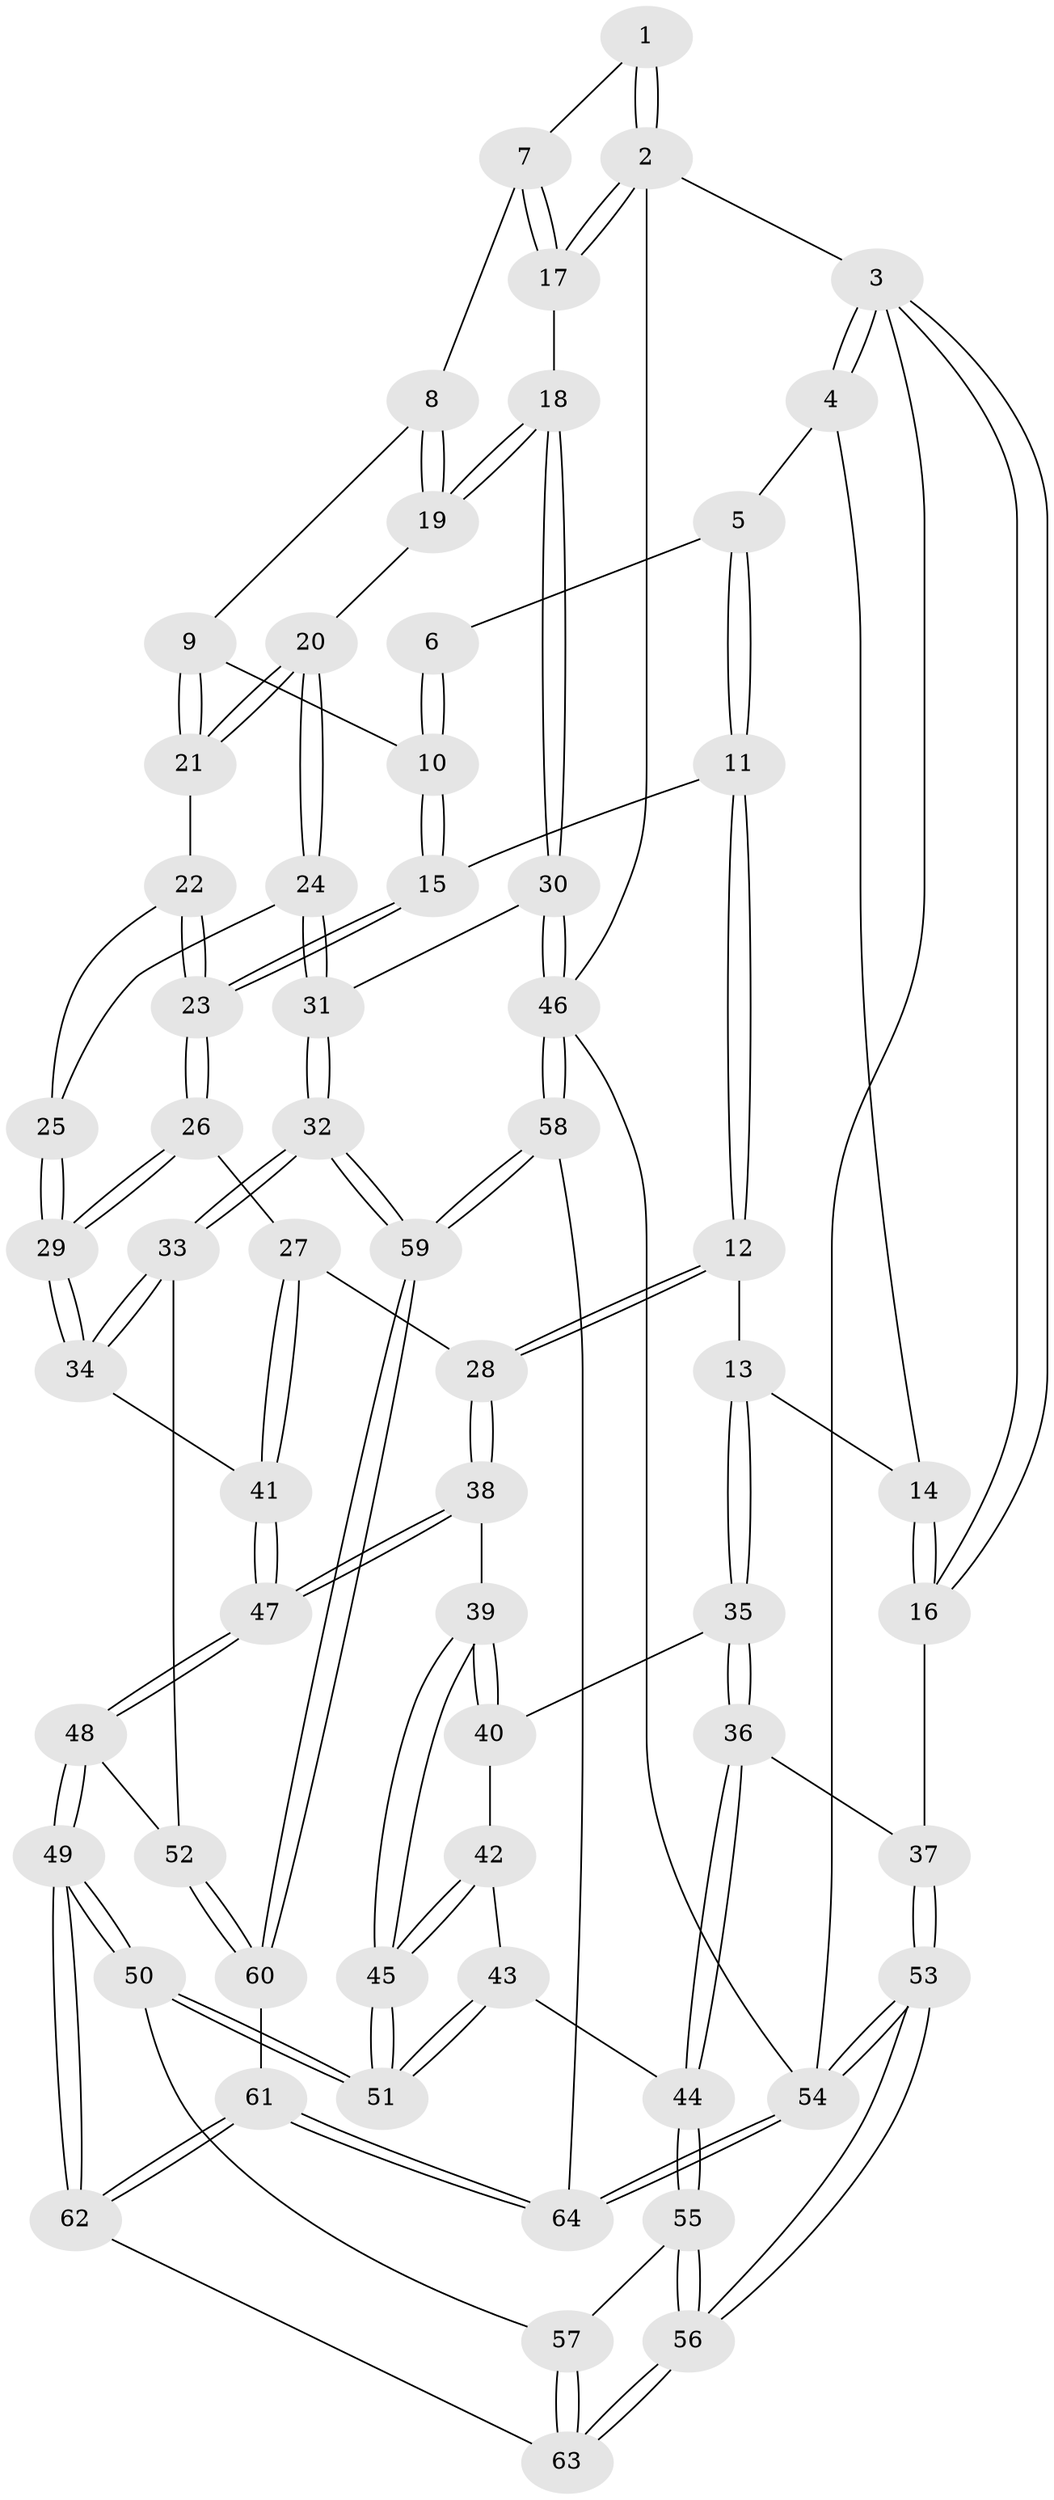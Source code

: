 // Generated by graph-tools (version 1.1) at 2025/27/03/09/25 03:27:05]
// undirected, 64 vertices, 157 edges
graph export_dot {
graph [start="1"]
  node [color=gray90,style=filled];
  1 [pos="+0.8122190853721726+0"];
  2 [pos="+1+0"];
  3 [pos="+0+0"];
  4 [pos="+0.2800038426344862+0"];
  5 [pos="+0.385800005602039+0"];
  6 [pos="+0.5691962793937749+0"];
  7 [pos="+0.8302706530684159+0.11180293780390593"];
  8 [pos="+0.8301896818004998+0.11251078733758153"];
  9 [pos="+0.790545779796915+0.163830253300032"];
  10 [pos="+0.6463129685460953+0.21117074649843734"];
  11 [pos="+0.4259698168943318+0.22824502714441858"];
  12 [pos="+0.3056121477119754+0.331508161032225"];
  13 [pos="+0.26688092925041246+0.34440180012645916"];
  14 [pos="+0.13715301701077812+0.1335634155789336"];
  15 [pos="+0.5545009274308623+0.281281061822996"];
  16 [pos="+0+0.2591641303204307"];
  17 [pos="+1+0.1148428207927558"];
  18 [pos="+1+0.3023956383251168"];
  19 [pos="+1+0.2807605700859093"];
  20 [pos="+0.8896902249287759+0.3687578507017341"];
  21 [pos="+0.7971029969979543+0.2343746955839103"];
  22 [pos="+0.7701282954783534+0.2943767057492477"];
  23 [pos="+0.6078562580307663+0.38691988435455427"];
  24 [pos="+0.867050786950862+0.4144324816630532"];
  25 [pos="+0.7858455391746381+0.3917401760933449"];
  26 [pos="+0.6089761244870121+0.39079578342223875"];
  27 [pos="+0.5303286064261412+0.4587693998872292"];
  28 [pos="+0.4431485431441448+0.5050733871427334"];
  29 [pos="+0.638944670276729+0.4204576438887144"];
  30 [pos="+1+0.4765117748172591"];
  31 [pos="+0.8766291411901336+0.45905146083922677"];
  32 [pos="+0.816736852440317+0.6536968302521404"];
  33 [pos="+0.6973597152036816+0.5577678887143139"];
  34 [pos="+0.6805594296843539+0.5385327407642634"];
  35 [pos="+0.25035708013955615+0.35934564790841056"];
  36 [pos="+0.032849469879499285+0.4069900600473707"];
  37 [pos="+0+0.35516650233675207"];
  38 [pos="+0.4422489117317258+0.5103036530253588"];
  39 [pos="+0.3370387164925148+0.5797951425067916"];
  40 [pos="+0.257603362781948+0.4277282445098941"];
  41 [pos="+0.5488572872112009+0.5805419138046811"];
  42 [pos="+0.22987802764822016+0.513493516443899"];
  43 [pos="+0.18112391859166613+0.6138273925060113"];
  44 [pos="+0.12961502202484781+0.618709334064305"];
  45 [pos="+0.3196270891261986+0.6477889500571755"];
  46 [pos="+1+1"];
  47 [pos="+0.49681859062743+0.6197505638965034"];
  48 [pos="+0.4905723779611551+0.6626983839133854"];
  49 [pos="+0.33536928076189226+0.7004942257861898"];
  50 [pos="+0.32507897189461715+0.689211189973966"];
  51 [pos="+0.315482461984942+0.6703024159283347"];
  52 [pos="+0.5235842951416311+0.6925156063042568"];
  53 [pos="+0+1"];
  54 [pos="+0+1"];
  55 [pos="+0.07051942447998526+0.7099736689959282"];
  56 [pos="+0+0.8725420755544528"];
  57 [pos="+0.22942172338212138+0.7257892626910527"];
  58 [pos="+0.9704855988985808+1"];
  59 [pos="+0.9632737669310952+1"];
  60 [pos="+0.5764155230292303+0.7680170808040375"];
  61 [pos="+0.34315456054448285+0.8419452878566098"];
  62 [pos="+0.33812199294694795+0.8332795479038055"];
  63 [pos="+0.13857778448695565+0.8327585838759574"];
  64 [pos="+0.3925768949551129+1"];
  1 -- 2;
  1 -- 2;
  1 -- 7;
  2 -- 3;
  2 -- 17;
  2 -- 17;
  2 -- 46;
  3 -- 4;
  3 -- 4;
  3 -- 16;
  3 -- 16;
  3 -- 54;
  4 -- 5;
  4 -- 14;
  5 -- 6;
  5 -- 11;
  5 -- 11;
  6 -- 10;
  6 -- 10;
  7 -- 8;
  7 -- 17;
  7 -- 17;
  8 -- 9;
  8 -- 19;
  8 -- 19;
  9 -- 10;
  9 -- 21;
  9 -- 21;
  10 -- 15;
  10 -- 15;
  11 -- 12;
  11 -- 12;
  11 -- 15;
  12 -- 13;
  12 -- 28;
  12 -- 28;
  13 -- 14;
  13 -- 35;
  13 -- 35;
  14 -- 16;
  14 -- 16;
  15 -- 23;
  15 -- 23;
  16 -- 37;
  17 -- 18;
  18 -- 19;
  18 -- 19;
  18 -- 30;
  18 -- 30;
  19 -- 20;
  20 -- 21;
  20 -- 21;
  20 -- 24;
  20 -- 24;
  21 -- 22;
  22 -- 23;
  22 -- 23;
  22 -- 25;
  23 -- 26;
  23 -- 26;
  24 -- 25;
  24 -- 31;
  24 -- 31;
  25 -- 29;
  25 -- 29;
  26 -- 27;
  26 -- 29;
  26 -- 29;
  27 -- 28;
  27 -- 41;
  27 -- 41;
  28 -- 38;
  28 -- 38;
  29 -- 34;
  29 -- 34;
  30 -- 31;
  30 -- 46;
  30 -- 46;
  31 -- 32;
  31 -- 32;
  32 -- 33;
  32 -- 33;
  32 -- 59;
  32 -- 59;
  33 -- 34;
  33 -- 34;
  33 -- 52;
  34 -- 41;
  35 -- 36;
  35 -- 36;
  35 -- 40;
  36 -- 37;
  36 -- 44;
  36 -- 44;
  37 -- 53;
  37 -- 53;
  38 -- 39;
  38 -- 47;
  38 -- 47;
  39 -- 40;
  39 -- 40;
  39 -- 45;
  39 -- 45;
  40 -- 42;
  41 -- 47;
  41 -- 47;
  42 -- 43;
  42 -- 45;
  42 -- 45;
  43 -- 44;
  43 -- 51;
  43 -- 51;
  44 -- 55;
  44 -- 55;
  45 -- 51;
  45 -- 51;
  46 -- 58;
  46 -- 58;
  46 -- 54;
  47 -- 48;
  47 -- 48;
  48 -- 49;
  48 -- 49;
  48 -- 52;
  49 -- 50;
  49 -- 50;
  49 -- 62;
  49 -- 62;
  50 -- 51;
  50 -- 51;
  50 -- 57;
  52 -- 60;
  52 -- 60;
  53 -- 54;
  53 -- 54;
  53 -- 56;
  53 -- 56;
  54 -- 64;
  54 -- 64;
  55 -- 56;
  55 -- 56;
  55 -- 57;
  56 -- 63;
  56 -- 63;
  57 -- 63;
  57 -- 63;
  58 -- 59;
  58 -- 59;
  58 -- 64;
  59 -- 60;
  59 -- 60;
  60 -- 61;
  61 -- 62;
  61 -- 62;
  61 -- 64;
  61 -- 64;
  62 -- 63;
}
